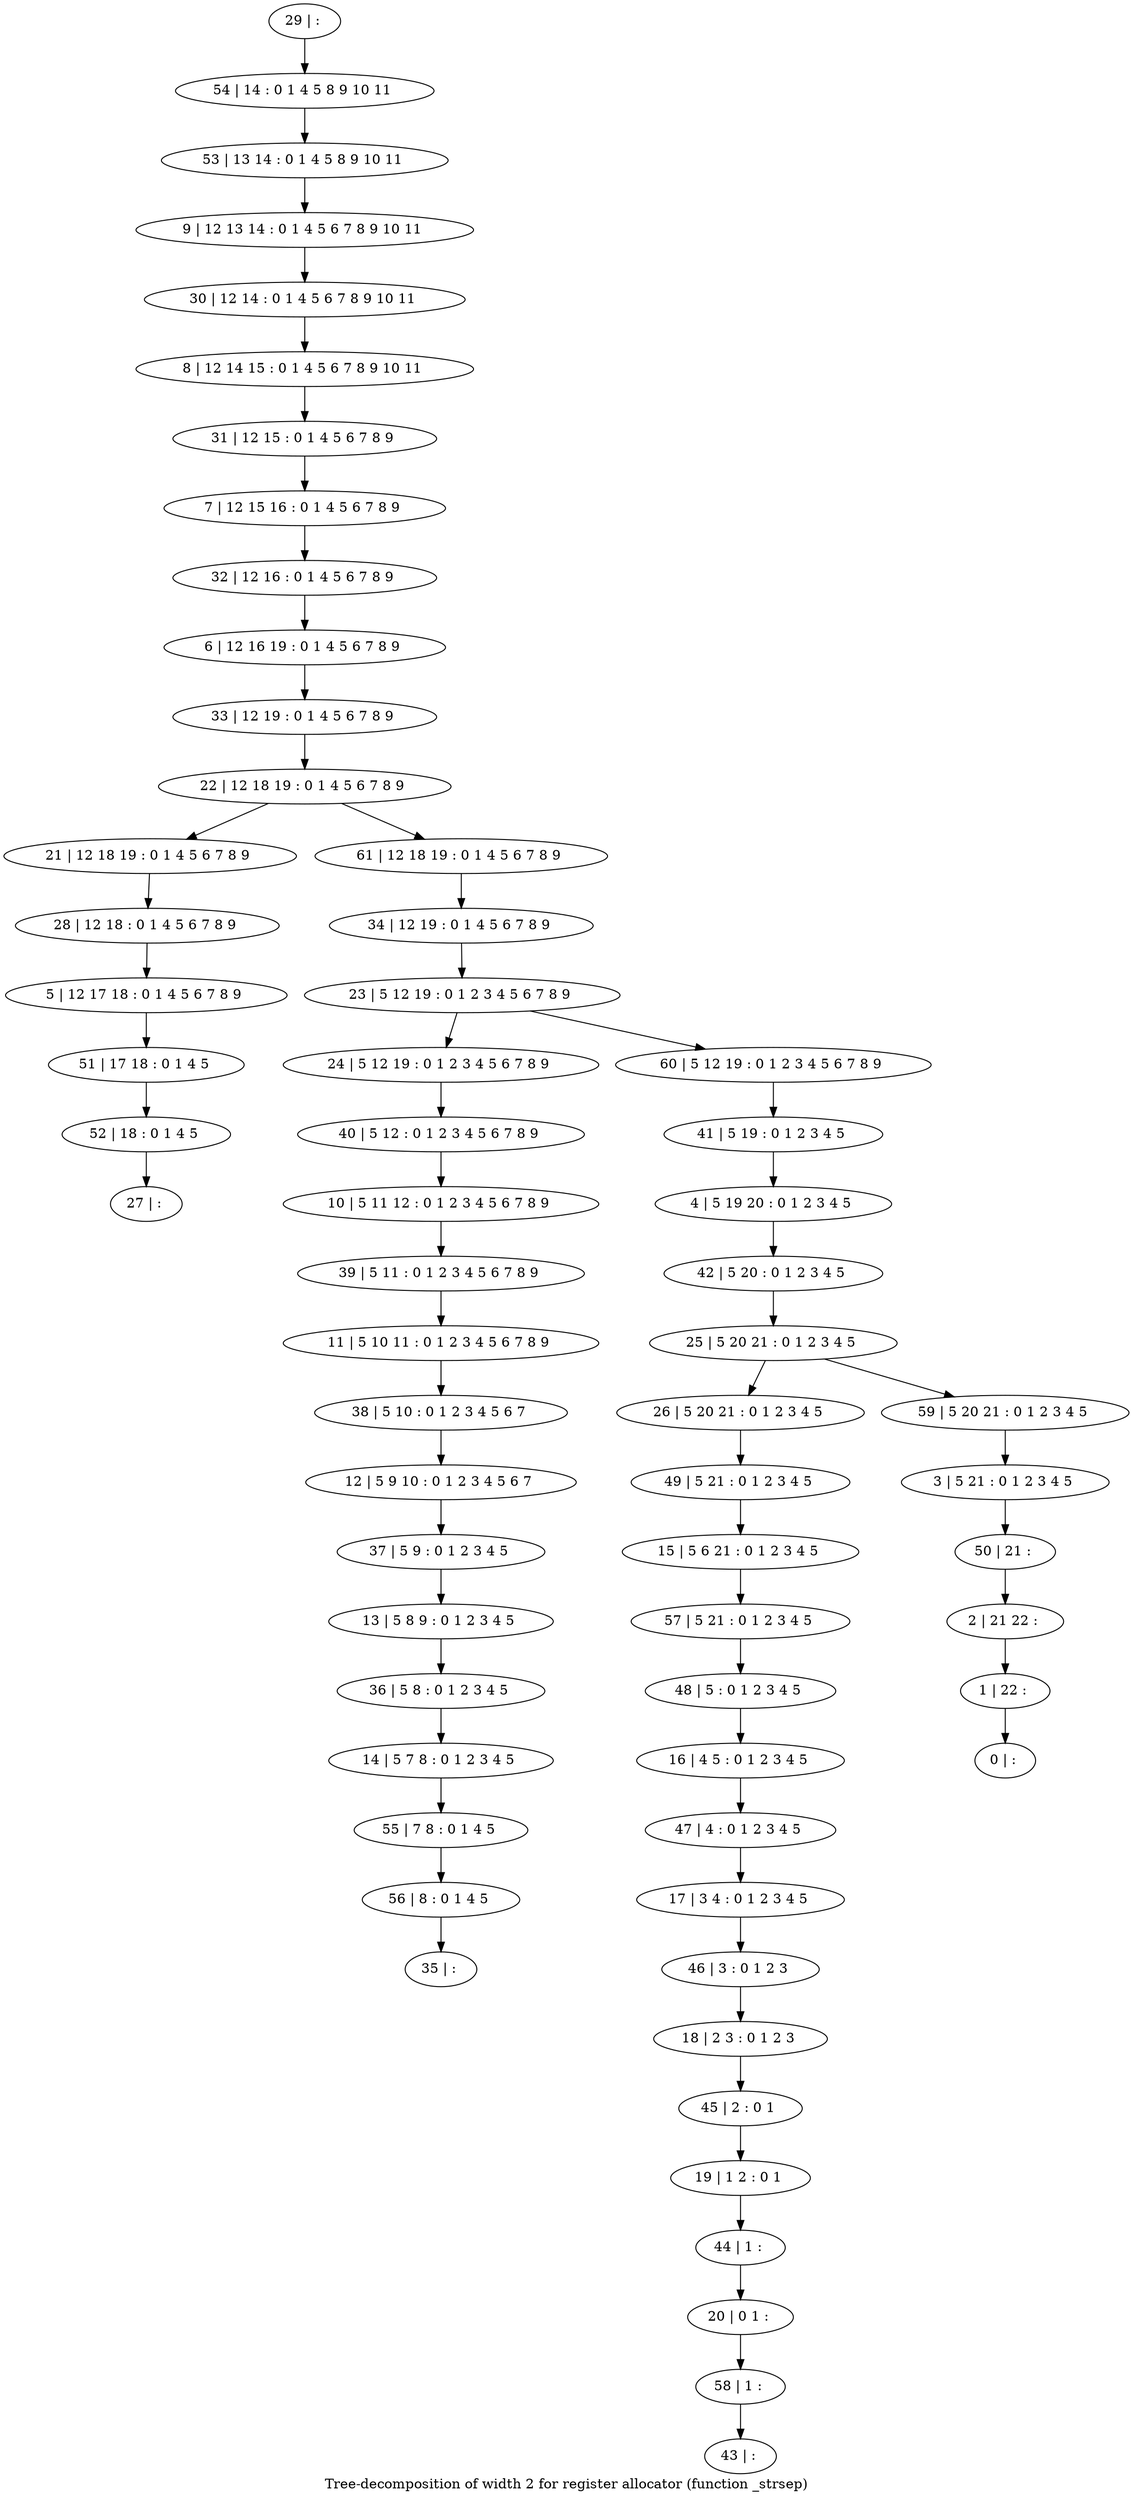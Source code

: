 digraph G {
graph [label="Tree-decomposition of width 2 for register allocator (function _strsep)"]
0[label="0 | : "];
1[label="1 | 22 : "];
2[label="2 | 21 22 : "];
3[label="3 | 5 21 : 0 1 2 3 4 5 "];
4[label="4 | 5 19 20 : 0 1 2 3 4 5 "];
5[label="5 | 12 17 18 : 0 1 4 5 6 7 8 9 "];
6[label="6 | 12 16 19 : 0 1 4 5 6 7 8 9 "];
7[label="7 | 12 15 16 : 0 1 4 5 6 7 8 9 "];
8[label="8 | 12 14 15 : 0 1 4 5 6 7 8 9 10 11 "];
9[label="9 | 12 13 14 : 0 1 4 5 6 7 8 9 10 11 "];
10[label="10 | 5 11 12 : 0 1 2 3 4 5 6 7 8 9 "];
11[label="11 | 5 10 11 : 0 1 2 3 4 5 6 7 8 9 "];
12[label="12 | 5 9 10 : 0 1 2 3 4 5 6 7 "];
13[label="13 | 5 8 9 : 0 1 2 3 4 5 "];
14[label="14 | 5 7 8 : 0 1 2 3 4 5 "];
15[label="15 | 5 6 21 : 0 1 2 3 4 5 "];
16[label="16 | 4 5 : 0 1 2 3 4 5 "];
17[label="17 | 3 4 : 0 1 2 3 4 5 "];
18[label="18 | 2 3 : 0 1 2 3 "];
19[label="19 | 1 2 : 0 1 "];
20[label="20 | 0 1 : "];
21[label="21 | 12 18 19 : 0 1 4 5 6 7 8 9 "];
22[label="22 | 12 18 19 : 0 1 4 5 6 7 8 9 "];
23[label="23 | 5 12 19 : 0 1 2 3 4 5 6 7 8 9 "];
24[label="24 | 5 12 19 : 0 1 2 3 4 5 6 7 8 9 "];
25[label="25 | 5 20 21 : 0 1 2 3 4 5 "];
26[label="26 | 5 20 21 : 0 1 2 3 4 5 "];
27[label="27 | : "];
28[label="28 | 12 18 : 0 1 4 5 6 7 8 9 "];
29[label="29 | : "];
30[label="30 | 12 14 : 0 1 4 5 6 7 8 9 10 11 "];
31[label="31 | 12 15 : 0 1 4 5 6 7 8 9 "];
32[label="32 | 12 16 : 0 1 4 5 6 7 8 9 "];
33[label="33 | 12 19 : 0 1 4 5 6 7 8 9 "];
34[label="34 | 12 19 : 0 1 4 5 6 7 8 9 "];
35[label="35 | : "];
36[label="36 | 5 8 : 0 1 2 3 4 5 "];
37[label="37 | 5 9 : 0 1 2 3 4 5 "];
38[label="38 | 5 10 : 0 1 2 3 4 5 6 7 "];
39[label="39 | 5 11 : 0 1 2 3 4 5 6 7 8 9 "];
40[label="40 | 5 12 : 0 1 2 3 4 5 6 7 8 9 "];
41[label="41 | 5 19 : 0 1 2 3 4 5 "];
42[label="42 | 5 20 : 0 1 2 3 4 5 "];
43[label="43 | : "];
44[label="44 | 1 : "];
45[label="45 | 2 : 0 1 "];
46[label="46 | 3 : 0 1 2 3 "];
47[label="47 | 4 : 0 1 2 3 4 5 "];
48[label="48 | 5 : 0 1 2 3 4 5 "];
49[label="49 | 5 21 : 0 1 2 3 4 5 "];
50[label="50 | 21 : "];
51[label="51 | 17 18 : 0 1 4 5 "];
52[label="52 | 18 : 0 1 4 5 "];
53[label="53 | 13 14 : 0 1 4 5 8 9 10 11 "];
54[label="54 | 14 : 0 1 4 5 8 9 10 11 "];
55[label="55 | 7 8 : 0 1 4 5 "];
56[label="56 | 8 : 0 1 4 5 "];
57[label="57 | 5 21 : 0 1 2 3 4 5 "];
58[label="58 | 1 : "];
59[label="59 | 5 20 21 : 0 1 2 3 4 5 "];
60[label="60 | 5 12 19 : 0 1 2 3 4 5 6 7 8 9 "];
61[label="61 | 12 18 19 : 0 1 4 5 6 7 8 9 "];
28->5 ;
21->28 ;
36->14 ;
13->36 ;
37->13 ;
12->37 ;
38->12 ;
11->38 ;
39->11 ;
10->39 ;
40->10 ;
24->40 ;
44->20 ;
19->44 ;
45->19 ;
18->45 ;
46->18 ;
17->46 ;
47->17 ;
16->47 ;
48->16 ;
49->15 ;
26->49 ;
5->51 ;
52->27 ;
51->52 ;
14->55 ;
56->35 ;
55->56 ;
57->48 ;
15->57 ;
58->43 ;
20->58 ;
29->54 ;
54->53 ;
53->9 ;
9->30 ;
30->8 ;
8->31 ;
31->7 ;
7->32 ;
32->6 ;
6->33 ;
33->22 ;
34->23 ;
41->4 ;
4->42 ;
42->25 ;
3->50 ;
50->2 ;
2->1 ;
1->0 ;
59->3 ;
60->41 ;
61->34 ;
25->26 ;
25->59 ;
23->24 ;
23->60 ;
22->21 ;
22->61 ;
}

